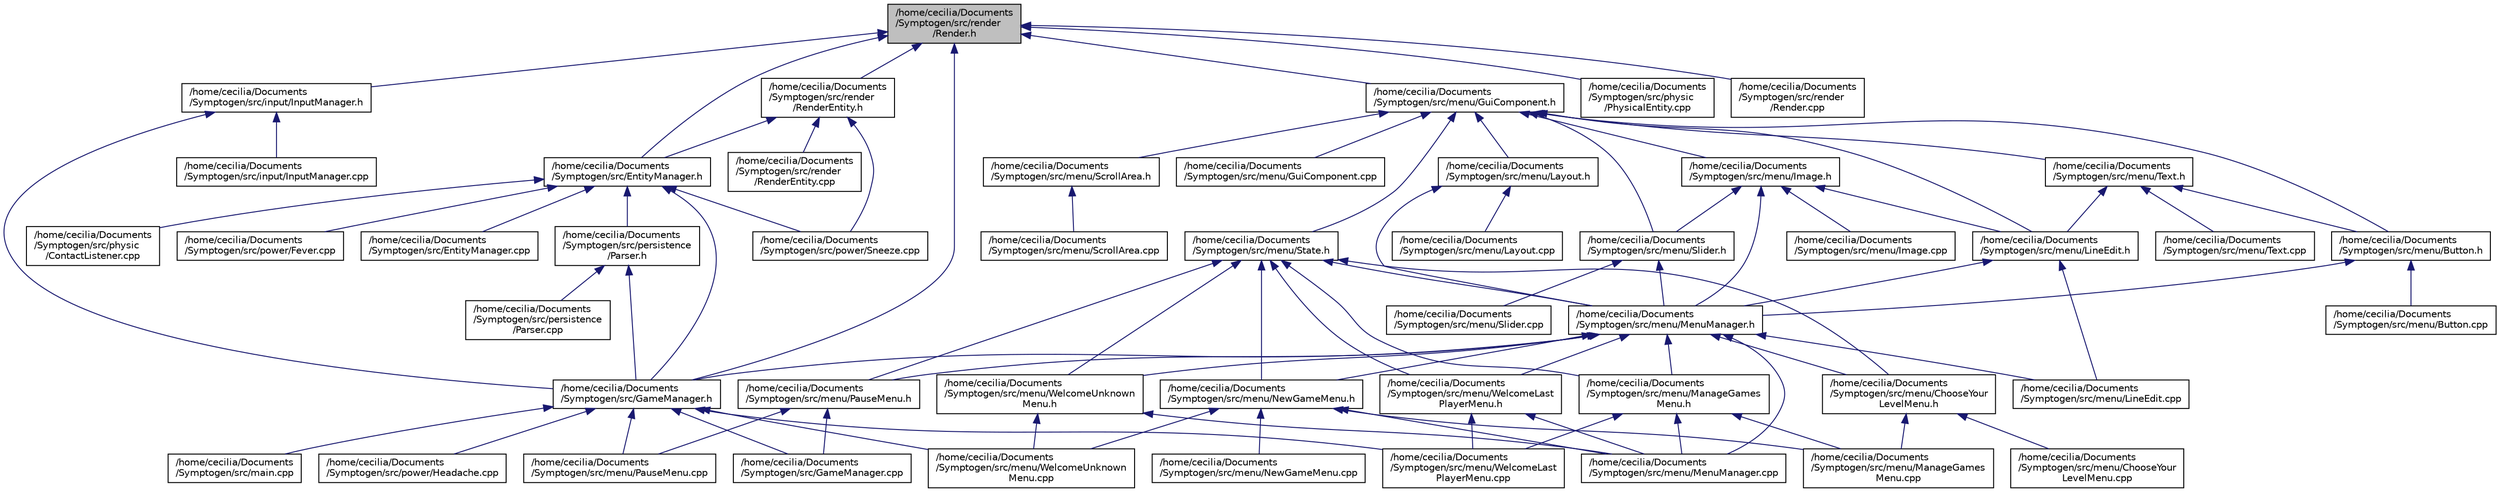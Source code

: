 digraph "/home/cecilia/Documents/Symptogen/src/render/Render.h"
{
  edge [fontname="Helvetica",fontsize="10",labelfontname="Helvetica",labelfontsize="10"];
  node [fontname="Helvetica",fontsize="10",shape=record];
  Node1 [label="/home/cecilia/Documents\l/Symptogen/src/render\l/Render.h",height=0.2,width=0.4,color="black", fillcolor="grey75", style="filled" fontcolor="black"];
  Node1 -> Node2 [dir="back",color="midnightblue",fontsize="10",style="solid",fontname="Helvetica"];
  Node2 [label="/home/cecilia/Documents\l/Symptogen/src/EntityManager.h",height=0.2,width=0.4,color="black", fillcolor="white", style="filled",URL="$_entity_manager_8h.html"];
  Node2 -> Node3 [dir="back",color="midnightblue",fontsize="10",style="solid",fontname="Helvetica"];
  Node3 [label="/home/cecilia/Documents\l/Symptogen/src/EntityManager.cpp",height=0.2,width=0.4,color="black", fillcolor="white", style="filled",URL="$_entity_manager_8cpp.html"];
  Node2 -> Node4 [dir="back",color="midnightblue",fontsize="10",style="solid",fontname="Helvetica"];
  Node4 [label="/home/cecilia/Documents\l/Symptogen/src/persistence\l/Parser.h",height=0.2,width=0.4,color="black", fillcolor="white", style="filled",URL="$_parser_8h.html"];
  Node4 -> Node5 [dir="back",color="midnightblue",fontsize="10",style="solid",fontname="Helvetica"];
  Node5 [label="/home/cecilia/Documents\l/Symptogen/src/GameManager.h",height=0.2,width=0.4,color="black", fillcolor="white", style="filled",URL="$_game_manager_8h.html"];
  Node5 -> Node6 [dir="back",color="midnightblue",fontsize="10",style="solid",fontname="Helvetica"];
  Node6 [label="/home/cecilia/Documents\l/Symptogen/src/GameManager.cpp",height=0.2,width=0.4,color="black", fillcolor="white", style="filled",URL="$_game_manager_8cpp.html"];
  Node5 -> Node7 [dir="back",color="midnightblue",fontsize="10",style="solid",fontname="Helvetica"];
  Node7 [label="/home/cecilia/Documents\l/Symptogen/src/main.cpp",height=0.2,width=0.4,color="black", fillcolor="white", style="filled",URL="$main_8cpp.html"];
  Node5 -> Node8 [dir="back",color="midnightblue",fontsize="10",style="solid",fontname="Helvetica"];
  Node8 [label="/home/cecilia/Documents\l/Symptogen/src/menu/PauseMenu.cpp",height=0.2,width=0.4,color="black", fillcolor="white", style="filled",URL="$_pause_menu_8cpp.html"];
  Node5 -> Node9 [dir="back",color="midnightblue",fontsize="10",style="solid",fontname="Helvetica"];
  Node9 [label="/home/cecilia/Documents\l/Symptogen/src/menu/WelcomeLast\lPlayerMenu.cpp",height=0.2,width=0.4,color="black", fillcolor="white", style="filled",URL="$_welcome_last_player_menu_8cpp.html"];
  Node5 -> Node10 [dir="back",color="midnightblue",fontsize="10",style="solid",fontname="Helvetica"];
  Node10 [label="/home/cecilia/Documents\l/Symptogen/src/menu/WelcomeUnknown\lMenu.cpp",height=0.2,width=0.4,color="black", fillcolor="white", style="filled",URL="$_welcome_unknown_menu_8cpp.html"];
  Node5 -> Node11 [dir="back",color="midnightblue",fontsize="10",style="solid",fontname="Helvetica"];
  Node11 [label="/home/cecilia/Documents\l/Symptogen/src/power/Headache.cpp",height=0.2,width=0.4,color="black", fillcolor="white", style="filled",URL="$_headache_8cpp.html"];
  Node4 -> Node12 [dir="back",color="midnightblue",fontsize="10",style="solid",fontname="Helvetica"];
  Node12 [label="/home/cecilia/Documents\l/Symptogen/src/persistence\l/Parser.cpp",height=0.2,width=0.4,color="black", fillcolor="white", style="filled",URL="$_parser_8cpp.html"];
  Node2 -> Node5 [dir="back",color="midnightblue",fontsize="10",style="solid",fontname="Helvetica"];
  Node2 -> Node13 [dir="back",color="midnightblue",fontsize="10",style="solid",fontname="Helvetica"];
  Node13 [label="/home/cecilia/Documents\l/Symptogen/src/physic\l/ContactListener.cpp",height=0.2,width=0.4,color="black", fillcolor="white", style="filled",URL="$_contact_listener_8cpp.html"];
  Node2 -> Node14 [dir="back",color="midnightblue",fontsize="10",style="solid",fontname="Helvetica"];
  Node14 [label="/home/cecilia/Documents\l/Symptogen/src/power/Fever.cpp",height=0.2,width=0.4,color="black", fillcolor="white", style="filled",URL="$_fever_8cpp.html"];
  Node2 -> Node15 [dir="back",color="midnightblue",fontsize="10",style="solid",fontname="Helvetica"];
  Node15 [label="/home/cecilia/Documents\l/Symptogen/src/power/Sneeze.cpp",height=0.2,width=0.4,color="black", fillcolor="white", style="filled",URL="$_sneeze_8cpp.html"];
  Node1 -> Node16 [dir="back",color="midnightblue",fontsize="10",style="solid",fontname="Helvetica"];
  Node16 [label="/home/cecilia/Documents\l/Symptogen/src/render\l/RenderEntity.h",height=0.2,width=0.4,color="black", fillcolor="white", style="filled",URL="$_render_entity_8h.html"];
  Node16 -> Node2 [dir="back",color="midnightblue",fontsize="10",style="solid",fontname="Helvetica"];
  Node16 -> Node15 [dir="back",color="midnightblue",fontsize="10",style="solid",fontname="Helvetica"];
  Node16 -> Node17 [dir="back",color="midnightblue",fontsize="10",style="solid",fontname="Helvetica"];
  Node17 [label="/home/cecilia/Documents\l/Symptogen/src/render\l/RenderEntity.cpp",height=0.2,width=0.4,color="black", fillcolor="white", style="filled",URL="$_render_entity_8cpp.html"];
  Node1 -> Node5 [dir="back",color="midnightblue",fontsize="10",style="solid",fontname="Helvetica"];
  Node1 -> Node18 [dir="back",color="midnightblue",fontsize="10",style="solid",fontname="Helvetica"];
  Node18 [label="/home/cecilia/Documents\l/Symptogen/src/input/InputManager.h",height=0.2,width=0.4,color="black", fillcolor="white", style="filled",URL="$_input_manager_8h.html"];
  Node18 -> Node5 [dir="back",color="midnightblue",fontsize="10",style="solid",fontname="Helvetica"];
  Node18 -> Node19 [dir="back",color="midnightblue",fontsize="10",style="solid",fontname="Helvetica"];
  Node19 [label="/home/cecilia/Documents\l/Symptogen/src/input/InputManager.cpp",height=0.2,width=0.4,color="black", fillcolor="white", style="filled",URL="$_input_manager_8cpp.html"];
  Node1 -> Node20 [dir="back",color="midnightblue",fontsize="10",style="solid",fontname="Helvetica"];
  Node20 [label="/home/cecilia/Documents\l/Symptogen/src/menu/GuiComponent.h",height=0.2,width=0.4,color="black", fillcolor="white", style="filled",URL="$_gui_component_8h.html"];
  Node20 -> Node21 [dir="back",color="midnightblue",fontsize="10",style="solid",fontname="Helvetica"];
  Node21 [label="/home/cecilia/Documents\l/Symptogen/src/menu/State.h",height=0.2,width=0.4,color="black", fillcolor="white", style="filled",URL="$_state_8h.html"];
  Node21 -> Node22 [dir="back",color="midnightblue",fontsize="10",style="solid",fontname="Helvetica"];
  Node22 [label="/home/cecilia/Documents\l/Symptogen/src/menu/MenuManager.h",height=0.2,width=0.4,color="black", fillcolor="white", style="filled",URL="$_menu_manager_8h.html"];
  Node22 -> Node5 [dir="back",color="midnightblue",fontsize="10",style="solid",fontname="Helvetica"];
  Node22 -> Node23 [dir="back",color="midnightblue",fontsize="10",style="solid",fontname="Helvetica"];
  Node23 [label="/home/cecilia/Documents\l/Symptogen/src/menu/PauseMenu.h",height=0.2,width=0.4,color="black", fillcolor="white", style="filled",URL="$_pause_menu_8h.html"];
  Node23 -> Node6 [dir="back",color="midnightblue",fontsize="10",style="solid",fontname="Helvetica"];
  Node23 -> Node8 [dir="back",color="midnightblue",fontsize="10",style="solid",fontname="Helvetica"];
  Node22 -> Node24 [dir="back",color="midnightblue",fontsize="10",style="solid",fontname="Helvetica"];
  Node24 [label="/home/cecilia/Documents\l/Symptogen/src/menu/ChooseYour\lLevelMenu.h",height=0.2,width=0.4,color="black", fillcolor="white", style="filled",URL="$_choose_your_level_menu_8h.html"];
  Node24 -> Node25 [dir="back",color="midnightblue",fontsize="10",style="solid",fontname="Helvetica"];
  Node25 [label="/home/cecilia/Documents\l/Symptogen/src/menu/ChooseYour\lLevelMenu.cpp",height=0.2,width=0.4,color="black", fillcolor="white", style="filled",URL="$_choose_your_level_menu_8cpp.html"];
  Node24 -> Node26 [dir="back",color="midnightblue",fontsize="10",style="solid",fontname="Helvetica"];
  Node26 [label="/home/cecilia/Documents\l/Symptogen/src/menu/ManageGames\lMenu.cpp",height=0.2,width=0.4,color="black", fillcolor="white", style="filled",URL="$_manage_games_menu_8cpp.html"];
  Node22 -> Node27 [dir="back",color="midnightblue",fontsize="10",style="solid",fontname="Helvetica"];
  Node27 [label="/home/cecilia/Documents\l/Symptogen/src/menu/LineEdit.cpp",height=0.2,width=0.4,color="black", fillcolor="white", style="filled",URL="$_line_edit_8cpp.html"];
  Node22 -> Node28 [dir="back",color="midnightblue",fontsize="10",style="solid",fontname="Helvetica"];
  Node28 [label="/home/cecilia/Documents\l/Symptogen/src/menu/ManageGames\lMenu.h",height=0.2,width=0.4,color="black", fillcolor="white", style="filled",URL="$_manage_games_menu_8h.html"];
  Node28 -> Node26 [dir="back",color="midnightblue",fontsize="10",style="solid",fontname="Helvetica"];
  Node28 -> Node29 [dir="back",color="midnightblue",fontsize="10",style="solid",fontname="Helvetica"];
  Node29 [label="/home/cecilia/Documents\l/Symptogen/src/menu/MenuManager.cpp",height=0.2,width=0.4,color="black", fillcolor="white", style="filled",URL="$_menu_manager_8cpp.html"];
  Node28 -> Node9 [dir="back",color="midnightblue",fontsize="10",style="solid",fontname="Helvetica"];
  Node22 -> Node30 [dir="back",color="midnightblue",fontsize="10",style="solid",fontname="Helvetica"];
  Node30 [label="/home/cecilia/Documents\l/Symptogen/src/menu/NewGameMenu.h",height=0.2,width=0.4,color="black", fillcolor="white", style="filled",URL="$_new_game_menu_8h.html"];
  Node30 -> Node26 [dir="back",color="midnightblue",fontsize="10",style="solid",fontname="Helvetica"];
  Node30 -> Node29 [dir="back",color="midnightblue",fontsize="10",style="solid",fontname="Helvetica"];
  Node30 -> Node31 [dir="back",color="midnightblue",fontsize="10",style="solid",fontname="Helvetica"];
  Node31 [label="/home/cecilia/Documents\l/Symptogen/src/menu/NewGameMenu.cpp",height=0.2,width=0.4,color="black", fillcolor="white", style="filled",URL="$_new_game_menu_8cpp.html"];
  Node30 -> Node10 [dir="back",color="midnightblue",fontsize="10",style="solid",fontname="Helvetica"];
  Node22 -> Node29 [dir="back",color="midnightblue",fontsize="10",style="solid",fontname="Helvetica"];
  Node22 -> Node32 [dir="back",color="midnightblue",fontsize="10",style="solid",fontname="Helvetica"];
  Node32 [label="/home/cecilia/Documents\l/Symptogen/src/menu/WelcomeUnknown\lMenu.h",height=0.2,width=0.4,color="black", fillcolor="white", style="filled",URL="$_welcome_unknown_menu_8h.html"];
  Node32 -> Node29 [dir="back",color="midnightblue",fontsize="10",style="solid",fontname="Helvetica"];
  Node32 -> Node10 [dir="back",color="midnightblue",fontsize="10",style="solid",fontname="Helvetica"];
  Node22 -> Node33 [dir="back",color="midnightblue",fontsize="10",style="solid",fontname="Helvetica"];
  Node33 [label="/home/cecilia/Documents\l/Symptogen/src/menu/WelcomeLast\lPlayerMenu.h",height=0.2,width=0.4,color="black", fillcolor="white", style="filled",URL="$_welcome_last_player_menu_8h.html"];
  Node33 -> Node29 [dir="back",color="midnightblue",fontsize="10",style="solid",fontname="Helvetica"];
  Node33 -> Node9 [dir="back",color="midnightblue",fontsize="10",style="solid",fontname="Helvetica"];
  Node21 -> Node23 [dir="back",color="midnightblue",fontsize="10",style="solid",fontname="Helvetica"];
  Node21 -> Node24 [dir="back",color="midnightblue",fontsize="10",style="solid",fontname="Helvetica"];
  Node21 -> Node28 [dir="back",color="midnightblue",fontsize="10",style="solid",fontname="Helvetica"];
  Node21 -> Node30 [dir="back",color="midnightblue",fontsize="10",style="solid",fontname="Helvetica"];
  Node21 -> Node32 [dir="back",color="midnightblue",fontsize="10",style="solid",fontname="Helvetica"];
  Node21 -> Node33 [dir="back",color="midnightblue",fontsize="10",style="solid",fontname="Helvetica"];
  Node20 -> Node34 [dir="back",color="midnightblue",fontsize="10",style="solid",fontname="Helvetica"];
  Node34 [label="/home/cecilia/Documents\l/Symptogen/src/menu/Layout.h",height=0.2,width=0.4,color="black", fillcolor="white", style="filled",URL="$_layout_8h.html"];
  Node34 -> Node22 [dir="back",color="midnightblue",fontsize="10",style="solid",fontname="Helvetica"];
  Node34 -> Node35 [dir="back",color="midnightblue",fontsize="10",style="solid",fontname="Helvetica"];
  Node35 [label="/home/cecilia/Documents\l/Symptogen/src/menu/Layout.cpp",height=0.2,width=0.4,color="black", fillcolor="white", style="filled",URL="$_layout_8cpp.html"];
  Node20 -> Node36 [dir="back",color="midnightblue",fontsize="10",style="solid",fontname="Helvetica"];
  Node36 [label="/home/cecilia/Documents\l/Symptogen/src/menu/Button.h",height=0.2,width=0.4,color="black", fillcolor="white", style="filled",URL="$_button_8h.html"];
  Node36 -> Node22 [dir="back",color="midnightblue",fontsize="10",style="solid",fontname="Helvetica"];
  Node36 -> Node37 [dir="back",color="midnightblue",fontsize="10",style="solid",fontname="Helvetica"];
  Node37 [label="/home/cecilia/Documents\l/Symptogen/src/menu/Button.cpp",height=0.2,width=0.4,color="black", fillcolor="white", style="filled",URL="$_button_8cpp.html"];
  Node20 -> Node38 [dir="back",color="midnightblue",fontsize="10",style="solid",fontname="Helvetica"];
  Node38 [label="/home/cecilia/Documents\l/Symptogen/src/menu/Text.h",height=0.2,width=0.4,color="black", fillcolor="white", style="filled",URL="$_text_8h.html"];
  Node38 -> Node36 [dir="back",color="midnightblue",fontsize="10",style="solid",fontname="Helvetica"];
  Node38 -> Node39 [dir="back",color="midnightblue",fontsize="10",style="solid",fontname="Helvetica"];
  Node39 [label="/home/cecilia/Documents\l/Symptogen/src/menu/LineEdit.h",height=0.2,width=0.4,color="black", fillcolor="white", style="filled",URL="$_line_edit_8h.html"];
  Node39 -> Node22 [dir="back",color="midnightblue",fontsize="10",style="solid",fontname="Helvetica"];
  Node39 -> Node27 [dir="back",color="midnightblue",fontsize="10",style="solid",fontname="Helvetica"];
  Node38 -> Node40 [dir="back",color="midnightblue",fontsize="10",style="solid",fontname="Helvetica"];
  Node40 [label="/home/cecilia/Documents\l/Symptogen/src/menu/Text.cpp",height=0.2,width=0.4,color="black", fillcolor="white", style="filled",URL="$_text_8cpp.html"];
  Node20 -> Node41 [dir="back",color="midnightblue",fontsize="10",style="solid",fontname="Helvetica"];
  Node41 [label="/home/cecilia/Documents\l/Symptogen/src/menu/Image.h",height=0.2,width=0.4,color="black", fillcolor="white", style="filled",URL="$_image_8h.html"];
  Node41 -> Node22 [dir="back",color="midnightblue",fontsize="10",style="solid",fontname="Helvetica"];
  Node41 -> Node39 [dir="back",color="midnightblue",fontsize="10",style="solid",fontname="Helvetica"];
  Node41 -> Node42 [dir="back",color="midnightblue",fontsize="10",style="solid",fontname="Helvetica"];
  Node42 [label="/home/cecilia/Documents\l/Symptogen/src/menu/Slider.h",height=0.2,width=0.4,color="black", fillcolor="white", style="filled",URL="$_slider_8h.html"];
  Node42 -> Node22 [dir="back",color="midnightblue",fontsize="10",style="solid",fontname="Helvetica"];
  Node42 -> Node43 [dir="back",color="midnightblue",fontsize="10",style="solid",fontname="Helvetica"];
  Node43 [label="/home/cecilia/Documents\l/Symptogen/src/menu/Slider.cpp",height=0.2,width=0.4,color="black", fillcolor="white", style="filled",URL="$_slider_8cpp.html"];
  Node41 -> Node44 [dir="back",color="midnightblue",fontsize="10",style="solid",fontname="Helvetica"];
  Node44 [label="/home/cecilia/Documents\l/Symptogen/src/menu/Image.cpp",height=0.2,width=0.4,color="black", fillcolor="white", style="filled",URL="$_image_8cpp.html"];
  Node20 -> Node39 [dir="back",color="midnightblue",fontsize="10",style="solid",fontname="Helvetica"];
  Node20 -> Node42 [dir="back",color="midnightblue",fontsize="10",style="solid",fontname="Helvetica"];
  Node20 -> Node45 [dir="back",color="midnightblue",fontsize="10",style="solid",fontname="Helvetica"];
  Node45 [label="/home/cecilia/Documents\l/Symptogen/src/menu/GuiComponent.cpp",height=0.2,width=0.4,color="black", fillcolor="white", style="filled",URL="$_gui_component_8cpp.html"];
  Node20 -> Node46 [dir="back",color="midnightblue",fontsize="10",style="solid",fontname="Helvetica"];
  Node46 [label="/home/cecilia/Documents\l/Symptogen/src/menu/ScrollArea.h",height=0.2,width=0.4,color="black", fillcolor="white", style="filled",URL="$_scroll_area_8h.html"];
  Node46 -> Node47 [dir="back",color="midnightblue",fontsize="10",style="solid",fontname="Helvetica"];
  Node47 [label="/home/cecilia/Documents\l/Symptogen/src/menu/ScrollArea.cpp",height=0.2,width=0.4,color="black", fillcolor="white", style="filled",URL="$_scroll_area_8cpp.html"];
  Node1 -> Node48 [dir="back",color="midnightblue",fontsize="10",style="solid",fontname="Helvetica"];
  Node48 [label="/home/cecilia/Documents\l/Symptogen/src/physic\l/PhysicalEntity.cpp",height=0.2,width=0.4,color="black", fillcolor="white", style="filled",URL="$_physical_entity_8cpp.html"];
  Node1 -> Node49 [dir="back",color="midnightblue",fontsize="10",style="solid",fontname="Helvetica"];
  Node49 [label="/home/cecilia/Documents\l/Symptogen/src/render\l/Render.cpp",height=0.2,width=0.4,color="black", fillcolor="white", style="filled",URL="$_render_8cpp.html"];
}
